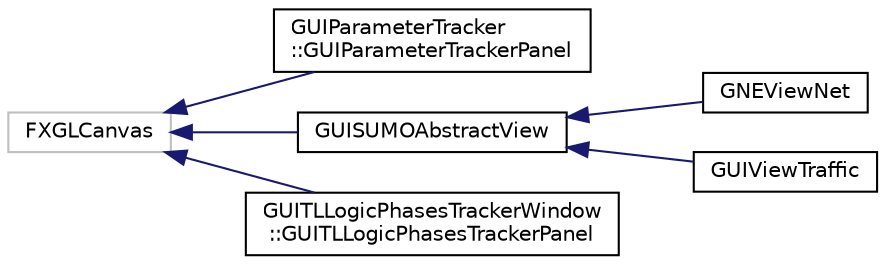 digraph "Graphical Class Hierarchy"
{
  edge [fontname="Helvetica",fontsize="10",labelfontname="Helvetica",labelfontsize="10"];
  node [fontname="Helvetica",fontsize="10",shape=record];
  rankdir="LR";
  Node1132 [label="FXGLCanvas",height=0.2,width=0.4,color="grey75", fillcolor="white", style="filled"];
  Node1132 -> Node0 [dir="back",color="midnightblue",fontsize="10",style="solid",fontname="Helvetica"];
  Node0 [label="GUIParameterTracker\l::GUIParameterTrackerPanel",height=0.2,width=0.4,color="black", fillcolor="white", style="filled",URL="$d5/d0b/class_g_u_i_parameter_tracker_1_1_g_u_i_parameter_tracker_panel.html"];
  Node1132 -> Node1134 [dir="back",color="midnightblue",fontsize="10",style="solid",fontname="Helvetica"];
  Node1134 [label="GUISUMOAbstractView",height=0.2,width=0.4,color="black", fillcolor="white", style="filled",URL="$db/d5a/class_g_u_i_s_u_m_o_abstract_view.html"];
  Node1134 -> Node1135 [dir="back",color="midnightblue",fontsize="10",style="solid",fontname="Helvetica"];
  Node1135 [label="GNEViewNet",height=0.2,width=0.4,color="black", fillcolor="white", style="filled",URL="$d9/db9/class_g_n_e_view_net.html"];
  Node1134 -> Node1136 [dir="back",color="midnightblue",fontsize="10",style="solid",fontname="Helvetica"];
  Node1136 [label="GUIViewTraffic",height=0.2,width=0.4,color="black", fillcolor="white", style="filled",URL="$d9/d43/class_g_u_i_view_traffic.html"];
  Node1132 -> Node1137 [dir="back",color="midnightblue",fontsize="10",style="solid",fontname="Helvetica"];
  Node1137 [label="GUITLLogicPhasesTrackerWindow\l::GUITLLogicPhasesTrackerPanel",height=0.2,width=0.4,color="black", fillcolor="white", style="filled",URL="$d2/d98/class_g_u_i_t_l_logic_phases_tracker_window_1_1_g_u_i_t_l_logic_phases_tracker_panel.html",tooltip="The canvas for the visualisation of phases. "];
}
